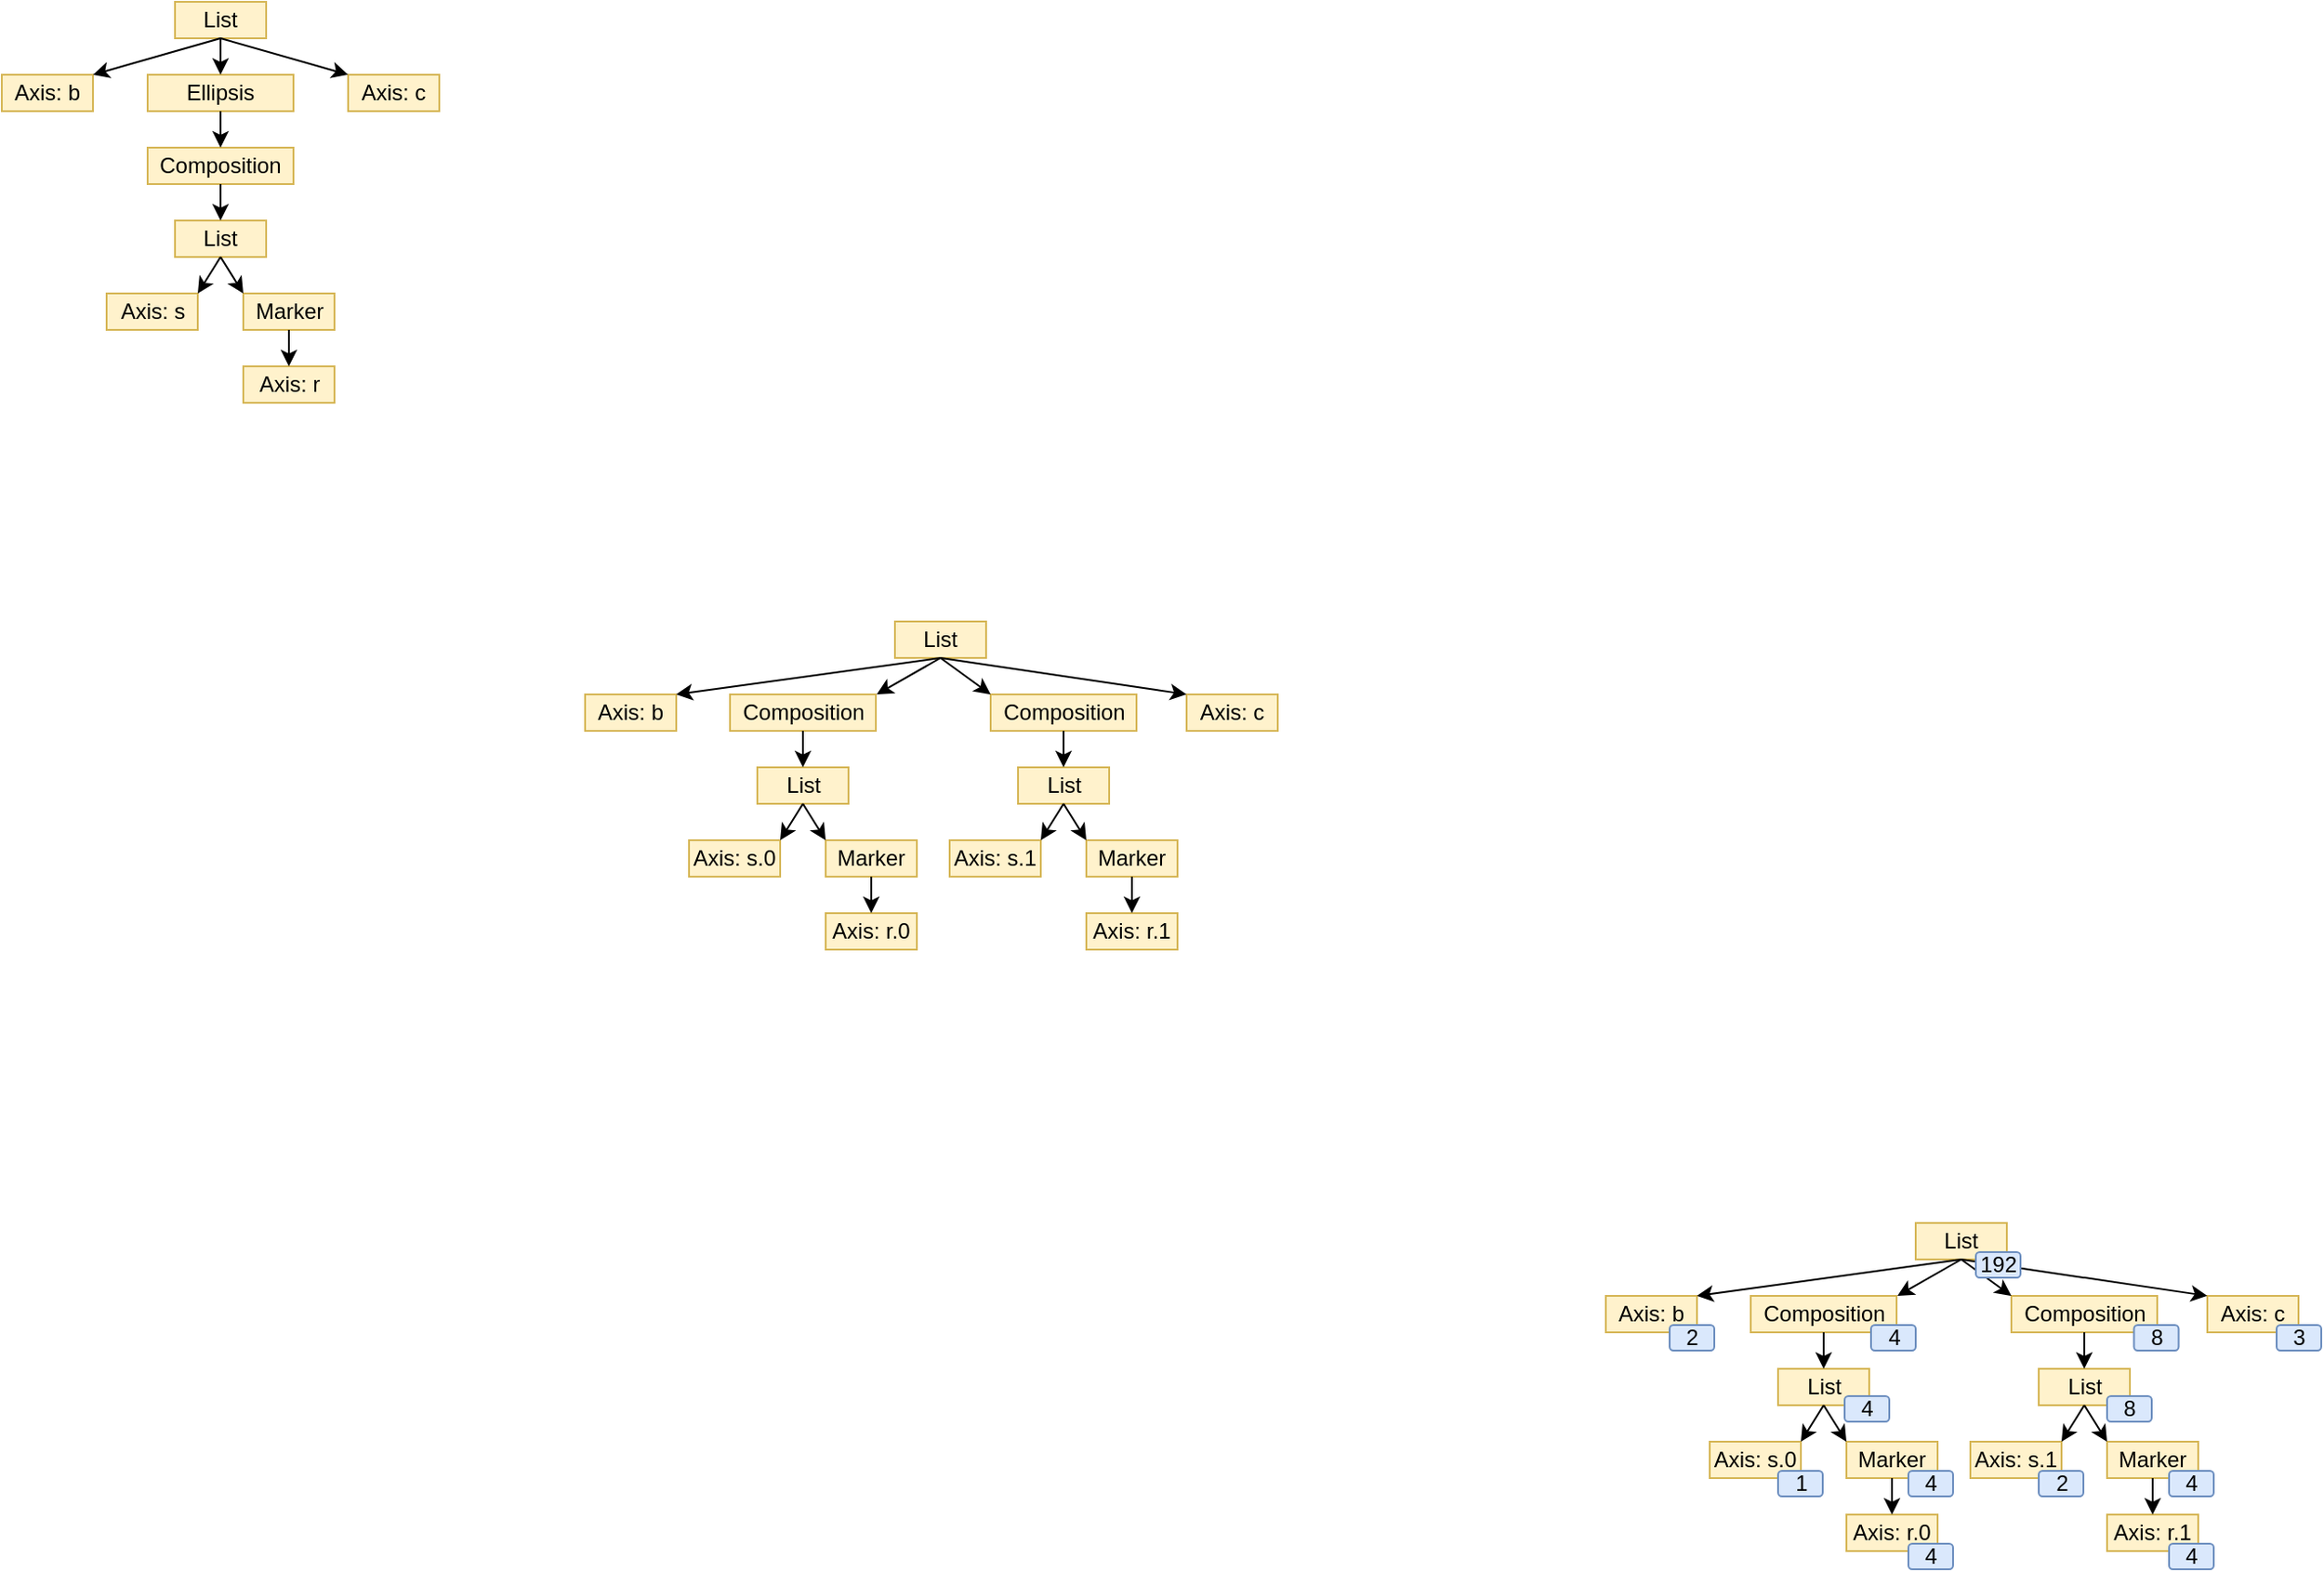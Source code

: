 <mxfile version="22.1.5" type="device">
  <diagram name="Page-1" id="IMgk3FCCrOfvFI_Qu6i3">
    <mxGraphModel dx="1195" dy="622" grid="1" gridSize="10" guides="1" tooltips="1" connect="1" arrows="1" fold="1" page="1" pageScale="1" pageWidth="850" pageHeight="1100" math="0" shadow="0">
      <root>
        <mxCell id="0" />
        <mxCell id="1" parent="0" />
        <mxCell id="L89Lu0_wdaJq7RYPjsFC-1" value="List" style="rounded=0;whiteSpace=wrap;html=1;fillColor=#fff2cc;strokeColor=#d6b656;" vertex="1" parent="1">
          <mxGeometry x="415" y="180" width="50" height="20" as="geometry" />
        </mxCell>
        <mxCell id="L89Lu0_wdaJq7RYPjsFC-2" value="Composition" style="rounded=0;whiteSpace=wrap;html=1;fillColor=#fff2cc;strokeColor=#d6b656;" vertex="1" parent="1">
          <mxGeometry x="400" y="260" width="80" height="20" as="geometry" />
        </mxCell>
        <mxCell id="L89Lu0_wdaJq7RYPjsFC-3" value="Axis: b" style="rounded=0;whiteSpace=wrap;html=1;fillColor=#fff2cc;strokeColor=#d6b656;" vertex="1" parent="1">
          <mxGeometry x="320" y="220" width="50" height="20" as="geometry" />
        </mxCell>
        <mxCell id="L89Lu0_wdaJq7RYPjsFC-4" value="Ellipsis" style="rounded=0;whiteSpace=wrap;html=1;fillColor=#fff2cc;strokeColor=#d6b656;" vertex="1" parent="1">
          <mxGeometry x="400" y="220" width="80" height="20" as="geometry" />
        </mxCell>
        <mxCell id="L89Lu0_wdaJq7RYPjsFC-6" value="Axis: c" style="rounded=0;whiteSpace=wrap;html=1;fillColor=#fff2cc;strokeColor=#d6b656;" vertex="1" parent="1">
          <mxGeometry x="510" y="220" width="50" height="20" as="geometry" />
        </mxCell>
        <mxCell id="L89Lu0_wdaJq7RYPjsFC-8" value="List" style="rounded=0;whiteSpace=wrap;html=1;fillColor=#fff2cc;strokeColor=#d6b656;" vertex="1" parent="1">
          <mxGeometry x="415" y="300" width="50" height="20" as="geometry" />
        </mxCell>
        <mxCell id="L89Lu0_wdaJq7RYPjsFC-10" value="Axis: s" style="rounded=0;whiteSpace=wrap;html=1;fillColor=#fff2cc;strokeColor=#d6b656;" vertex="1" parent="1">
          <mxGeometry x="377.5" y="340" width="50" height="20" as="geometry" />
        </mxCell>
        <mxCell id="L89Lu0_wdaJq7RYPjsFC-11" value="Marker" style="rounded=0;whiteSpace=wrap;html=1;fillColor=#fff2cc;strokeColor=#d6b656;" vertex="1" parent="1">
          <mxGeometry x="452.5" y="340" width="50" height="20" as="geometry" />
        </mxCell>
        <mxCell id="L89Lu0_wdaJq7RYPjsFC-12" value="Axis: r" style="rounded=0;whiteSpace=wrap;html=1;fillColor=#fff2cc;strokeColor=#d6b656;" vertex="1" parent="1">
          <mxGeometry x="452.5" y="380" width="50" height="20" as="geometry" />
        </mxCell>
        <mxCell id="L89Lu0_wdaJq7RYPjsFC-15" value="" style="endArrow=classic;html=1;rounded=0;exitX=0.5;exitY=1;exitDx=0;exitDy=0;entryX=1;entryY=0;entryDx=0;entryDy=0;" edge="1" parent="1" source="L89Lu0_wdaJq7RYPjsFC-1" target="L89Lu0_wdaJq7RYPjsFC-3">
          <mxGeometry width="50" height="50" relative="1" as="geometry">
            <mxPoint x="400" y="300" as="sourcePoint" />
            <mxPoint x="450" y="250" as="targetPoint" />
          </mxGeometry>
        </mxCell>
        <mxCell id="L89Lu0_wdaJq7RYPjsFC-16" value="" style="endArrow=classic;html=1;rounded=0;entryX=0;entryY=0;entryDx=0;entryDy=0;" edge="1" parent="1" target="L89Lu0_wdaJq7RYPjsFC-6">
          <mxGeometry width="50" height="50" relative="1" as="geometry">
            <mxPoint x="440" y="200" as="sourcePoint" />
            <mxPoint x="380" y="230" as="targetPoint" />
          </mxGeometry>
        </mxCell>
        <mxCell id="L89Lu0_wdaJq7RYPjsFC-17" value="" style="endArrow=classic;html=1;rounded=0;entryX=0.5;entryY=0;entryDx=0;entryDy=0;" edge="1" parent="1" target="L89Lu0_wdaJq7RYPjsFC-4">
          <mxGeometry width="50" height="50" relative="1" as="geometry">
            <mxPoint x="440" y="200" as="sourcePoint" />
            <mxPoint x="520" y="230" as="targetPoint" />
          </mxGeometry>
        </mxCell>
        <mxCell id="L89Lu0_wdaJq7RYPjsFC-18" value="" style="endArrow=classic;html=1;rounded=0;entryX=0.5;entryY=0;entryDx=0;entryDy=0;exitX=0.5;exitY=1;exitDx=0;exitDy=0;" edge="1" parent="1" source="L89Lu0_wdaJq7RYPjsFC-4" target="L89Lu0_wdaJq7RYPjsFC-2">
          <mxGeometry width="50" height="50" relative="1" as="geometry">
            <mxPoint x="450" y="210" as="sourcePoint" />
            <mxPoint x="450" y="230" as="targetPoint" />
          </mxGeometry>
        </mxCell>
        <mxCell id="L89Lu0_wdaJq7RYPjsFC-19" value="" style="endArrow=classic;html=1;rounded=0;entryX=0.5;entryY=0;entryDx=0;entryDy=0;exitX=0.5;exitY=1;exitDx=0;exitDy=0;" edge="1" parent="1" source="L89Lu0_wdaJq7RYPjsFC-2" target="L89Lu0_wdaJq7RYPjsFC-8">
          <mxGeometry width="50" height="50" relative="1" as="geometry">
            <mxPoint x="450" y="250" as="sourcePoint" />
            <mxPoint x="450" y="270" as="targetPoint" />
          </mxGeometry>
        </mxCell>
        <mxCell id="L89Lu0_wdaJq7RYPjsFC-20" value="" style="endArrow=classic;html=1;rounded=0;exitX=0.5;exitY=1;exitDx=0;exitDy=0;entryX=1;entryY=0;entryDx=0;entryDy=0;" edge="1" parent="1" source="L89Lu0_wdaJq7RYPjsFC-8" target="L89Lu0_wdaJq7RYPjsFC-10">
          <mxGeometry width="50" height="50" relative="1" as="geometry">
            <mxPoint x="450" y="290" as="sourcePoint" />
            <mxPoint x="430" y="340" as="targetPoint" />
          </mxGeometry>
        </mxCell>
        <mxCell id="L89Lu0_wdaJq7RYPjsFC-21" value="" style="endArrow=classic;html=1;rounded=0;exitX=0.5;exitY=1;exitDx=0;exitDy=0;entryX=0;entryY=0;entryDx=0;entryDy=0;" edge="1" parent="1" source="L89Lu0_wdaJq7RYPjsFC-8" target="L89Lu0_wdaJq7RYPjsFC-11">
          <mxGeometry width="50" height="50" relative="1" as="geometry">
            <mxPoint x="450" y="330" as="sourcePoint" />
            <mxPoint x="440" y="350" as="targetPoint" />
          </mxGeometry>
        </mxCell>
        <mxCell id="L89Lu0_wdaJq7RYPjsFC-22" value="" style="endArrow=classic;html=1;rounded=0;exitX=0.5;exitY=1;exitDx=0;exitDy=0;entryX=0.5;entryY=0;entryDx=0;entryDy=0;" edge="1" parent="1" source="L89Lu0_wdaJq7RYPjsFC-11" target="L89Lu0_wdaJq7RYPjsFC-12">
          <mxGeometry width="50" height="50" relative="1" as="geometry">
            <mxPoint x="450" y="330" as="sourcePoint" />
            <mxPoint x="463" y="350" as="targetPoint" />
          </mxGeometry>
        </mxCell>
        <mxCell id="L89Lu0_wdaJq7RYPjsFC-23" value="List" style="rounded=0;whiteSpace=wrap;html=1;fillColor=#fff2cc;strokeColor=#d6b656;" vertex="1" parent="1">
          <mxGeometry x="810" y="520" width="50" height="20" as="geometry" />
        </mxCell>
        <mxCell id="L89Lu0_wdaJq7RYPjsFC-25" value="Axis: b" style="rounded=0;whiteSpace=wrap;html=1;fillColor=#fff2cc;strokeColor=#d6b656;" vertex="1" parent="1">
          <mxGeometry x="640" y="560" width="50" height="20" as="geometry" />
        </mxCell>
        <mxCell id="L89Lu0_wdaJq7RYPjsFC-27" value="Axis: c" style="rounded=0;whiteSpace=wrap;html=1;fillColor=#fff2cc;strokeColor=#d6b656;" vertex="1" parent="1">
          <mxGeometry x="970" y="560" width="50" height="20" as="geometry" />
        </mxCell>
        <mxCell id="L89Lu0_wdaJq7RYPjsFC-32" value="" style="endArrow=classic;html=1;rounded=0;exitX=0.5;exitY=1;exitDx=0;exitDy=0;entryX=1;entryY=0;entryDx=0;entryDy=0;" edge="1" parent="1" source="L89Lu0_wdaJq7RYPjsFC-23" target="L89Lu0_wdaJq7RYPjsFC-25">
          <mxGeometry width="50" height="50" relative="1" as="geometry">
            <mxPoint x="760" y="640" as="sourcePoint" />
            <mxPoint x="810" y="590" as="targetPoint" />
          </mxGeometry>
        </mxCell>
        <mxCell id="L89Lu0_wdaJq7RYPjsFC-33" value="" style="endArrow=classic;html=1;rounded=0;entryX=0;entryY=0;entryDx=0;entryDy=0;exitX=0.5;exitY=1;exitDx=0;exitDy=0;" edge="1" parent="1" target="L89Lu0_wdaJq7RYPjsFC-27" source="L89Lu0_wdaJq7RYPjsFC-23">
          <mxGeometry width="50" height="50" relative="1" as="geometry">
            <mxPoint x="800" y="540" as="sourcePoint" />
            <mxPoint x="740" y="570" as="targetPoint" />
          </mxGeometry>
        </mxCell>
        <mxCell id="L89Lu0_wdaJq7RYPjsFC-34" value="" style="endArrow=classic;html=1;rounded=0;entryX=0.5;entryY=0;entryDx=0;entryDy=0;exitX=0.5;exitY=1;exitDx=0;exitDy=0;" edge="1" parent="1" source="L89Lu0_wdaJq7RYPjsFC-23">
          <mxGeometry width="50" height="50" relative="1" as="geometry">
            <mxPoint x="800" y="540" as="sourcePoint" />
            <mxPoint x="800" y="560" as="targetPoint" />
          </mxGeometry>
        </mxCell>
        <mxCell id="L89Lu0_wdaJq7RYPjsFC-40" value="Composition" style="rounded=0;whiteSpace=wrap;html=1;fillColor=#fff2cc;strokeColor=#d6b656;" vertex="1" parent="1">
          <mxGeometry x="719.5" y="560" width="80" height="20" as="geometry" />
        </mxCell>
        <mxCell id="L89Lu0_wdaJq7RYPjsFC-41" value="List" style="rounded=0;whiteSpace=wrap;html=1;fillColor=#fff2cc;strokeColor=#d6b656;" vertex="1" parent="1">
          <mxGeometry x="734.5" y="600" width="50" height="20" as="geometry" />
        </mxCell>
        <mxCell id="L89Lu0_wdaJq7RYPjsFC-42" value="Axis: s.0" style="rounded=0;whiteSpace=wrap;html=1;fillColor=#fff2cc;strokeColor=#d6b656;" vertex="1" parent="1">
          <mxGeometry x="697" y="640" width="50" height="20" as="geometry" />
        </mxCell>
        <mxCell id="L89Lu0_wdaJq7RYPjsFC-43" value="Marker" style="rounded=0;whiteSpace=wrap;html=1;fillColor=#fff2cc;strokeColor=#d6b656;" vertex="1" parent="1">
          <mxGeometry x="772" y="640" width="50" height="20" as="geometry" />
        </mxCell>
        <mxCell id="L89Lu0_wdaJq7RYPjsFC-44" value="Axis: r.0" style="rounded=0;whiteSpace=wrap;html=1;fillColor=#fff2cc;strokeColor=#d6b656;" vertex="1" parent="1">
          <mxGeometry x="772" y="680" width="50" height="20" as="geometry" />
        </mxCell>
        <mxCell id="L89Lu0_wdaJq7RYPjsFC-45" value="" style="endArrow=classic;html=1;rounded=0;entryX=0.5;entryY=0;entryDx=0;entryDy=0;exitX=0.5;exitY=1;exitDx=0;exitDy=0;" edge="1" parent="1" source="L89Lu0_wdaJq7RYPjsFC-40" target="L89Lu0_wdaJq7RYPjsFC-41">
          <mxGeometry width="50" height="50" relative="1" as="geometry">
            <mxPoint x="769.5" y="550" as="sourcePoint" />
            <mxPoint x="769.5" y="570" as="targetPoint" />
          </mxGeometry>
        </mxCell>
        <mxCell id="L89Lu0_wdaJq7RYPjsFC-46" value="" style="endArrow=classic;html=1;rounded=0;exitX=0.5;exitY=1;exitDx=0;exitDy=0;entryX=1;entryY=0;entryDx=0;entryDy=0;" edge="1" parent="1" source="L89Lu0_wdaJq7RYPjsFC-41" target="L89Lu0_wdaJq7RYPjsFC-42">
          <mxGeometry width="50" height="50" relative="1" as="geometry">
            <mxPoint x="769.5" y="590" as="sourcePoint" />
            <mxPoint x="749.5" y="640" as="targetPoint" />
          </mxGeometry>
        </mxCell>
        <mxCell id="L89Lu0_wdaJq7RYPjsFC-47" value="" style="endArrow=classic;html=1;rounded=0;exitX=0.5;exitY=1;exitDx=0;exitDy=0;entryX=0;entryY=0;entryDx=0;entryDy=0;" edge="1" parent="1" source="L89Lu0_wdaJq7RYPjsFC-41" target="L89Lu0_wdaJq7RYPjsFC-43">
          <mxGeometry width="50" height="50" relative="1" as="geometry">
            <mxPoint x="769.5" y="630" as="sourcePoint" />
            <mxPoint x="759.5" y="650" as="targetPoint" />
          </mxGeometry>
        </mxCell>
        <mxCell id="L89Lu0_wdaJq7RYPjsFC-48" value="" style="endArrow=classic;html=1;rounded=0;exitX=0.5;exitY=1;exitDx=0;exitDy=0;entryX=0.5;entryY=0;entryDx=0;entryDy=0;" edge="1" parent="1" source="L89Lu0_wdaJq7RYPjsFC-43" target="L89Lu0_wdaJq7RYPjsFC-44">
          <mxGeometry width="50" height="50" relative="1" as="geometry">
            <mxPoint x="769.5" y="630" as="sourcePoint" />
            <mxPoint x="782.5" y="650" as="targetPoint" />
          </mxGeometry>
        </mxCell>
        <mxCell id="L89Lu0_wdaJq7RYPjsFC-58" value="Composition" style="rounded=0;whiteSpace=wrap;html=1;fillColor=#fff2cc;strokeColor=#d6b656;" vertex="1" parent="1">
          <mxGeometry x="862.5" y="560" width="80" height="20" as="geometry" />
        </mxCell>
        <mxCell id="L89Lu0_wdaJq7RYPjsFC-59" value="List" style="rounded=0;whiteSpace=wrap;html=1;fillColor=#fff2cc;strokeColor=#d6b656;" vertex="1" parent="1">
          <mxGeometry x="877.5" y="600" width="50" height="20" as="geometry" />
        </mxCell>
        <mxCell id="L89Lu0_wdaJq7RYPjsFC-60" value="Axis: s.1" style="rounded=0;whiteSpace=wrap;html=1;fillColor=#fff2cc;strokeColor=#d6b656;" vertex="1" parent="1">
          <mxGeometry x="840" y="640" width="50" height="20" as="geometry" />
        </mxCell>
        <mxCell id="L89Lu0_wdaJq7RYPjsFC-61" value="Marker" style="rounded=0;whiteSpace=wrap;html=1;fillColor=#fff2cc;strokeColor=#d6b656;" vertex="1" parent="1">
          <mxGeometry x="915" y="640" width="50" height="20" as="geometry" />
        </mxCell>
        <mxCell id="L89Lu0_wdaJq7RYPjsFC-62" value="Axis: r.1" style="rounded=0;whiteSpace=wrap;html=1;fillColor=#fff2cc;strokeColor=#d6b656;" vertex="1" parent="1">
          <mxGeometry x="915" y="680" width="50" height="20" as="geometry" />
        </mxCell>
        <mxCell id="L89Lu0_wdaJq7RYPjsFC-63" value="" style="endArrow=classic;html=1;rounded=0;entryX=0.5;entryY=0;entryDx=0;entryDy=0;exitX=0.5;exitY=1;exitDx=0;exitDy=0;" edge="1" parent="1" source="L89Lu0_wdaJq7RYPjsFC-58" target="L89Lu0_wdaJq7RYPjsFC-59">
          <mxGeometry width="50" height="50" relative="1" as="geometry">
            <mxPoint x="912.5" y="550" as="sourcePoint" />
            <mxPoint x="912.5" y="570" as="targetPoint" />
          </mxGeometry>
        </mxCell>
        <mxCell id="L89Lu0_wdaJq7RYPjsFC-64" value="" style="endArrow=classic;html=1;rounded=0;exitX=0.5;exitY=1;exitDx=0;exitDy=0;entryX=1;entryY=0;entryDx=0;entryDy=0;" edge="1" parent="1" source="L89Lu0_wdaJq7RYPjsFC-59" target="L89Lu0_wdaJq7RYPjsFC-60">
          <mxGeometry width="50" height="50" relative="1" as="geometry">
            <mxPoint x="912.5" y="590" as="sourcePoint" />
            <mxPoint x="892.5" y="640" as="targetPoint" />
          </mxGeometry>
        </mxCell>
        <mxCell id="L89Lu0_wdaJq7RYPjsFC-65" value="" style="endArrow=classic;html=1;rounded=0;exitX=0.5;exitY=1;exitDx=0;exitDy=0;entryX=0;entryY=0;entryDx=0;entryDy=0;" edge="1" parent="1" source="L89Lu0_wdaJq7RYPjsFC-59" target="L89Lu0_wdaJq7RYPjsFC-61">
          <mxGeometry width="50" height="50" relative="1" as="geometry">
            <mxPoint x="912.5" y="630" as="sourcePoint" />
            <mxPoint x="902.5" y="650" as="targetPoint" />
          </mxGeometry>
        </mxCell>
        <mxCell id="L89Lu0_wdaJq7RYPjsFC-66" value="" style="endArrow=classic;html=1;rounded=0;exitX=0.5;exitY=1;exitDx=0;exitDy=0;entryX=0.5;entryY=0;entryDx=0;entryDy=0;" edge="1" parent="1" source="L89Lu0_wdaJq7RYPjsFC-61" target="L89Lu0_wdaJq7RYPjsFC-62">
          <mxGeometry width="50" height="50" relative="1" as="geometry">
            <mxPoint x="912.5" y="630" as="sourcePoint" />
            <mxPoint x="925.5" y="650" as="targetPoint" />
          </mxGeometry>
        </mxCell>
        <mxCell id="L89Lu0_wdaJq7RYPjsFC-67" value="" style="endArrow=classic;html=1;rounded=0;entryX=0;entryY=0;entryDx=0;entryDy=0;exitX=0.5;exitY=1;exitDx=0;exitDy=0;" edge="1" parent="1" source="L89Lu0_wdaJq7RYPjsFC-23" target="L89Lu0_wdaJq7RYPjsFC-58">
          <mxGeometry width="50" height="50" relative="1" as="geometry">
            <mxPoint x="845" y="550" as="sourcePoint" />
            <mxPoint x="810" y="570" as="targetPoint" />
          </mxGeometry>
        </mxCell>
        <mxCell id="L89Lu0_wdaJq7RYPjsFC-68" value="List" style="rounded=0;whiteSpace=wrap;html=1;fillColor=#fff2cc;strokeColor=#d6b656;" vertex="1" parent="1">
          <mxGeometry x="1370" y="850" width="50" height="20" as="geometry" />
        </mxCell>
        <mxCell id="L89Lu0_wdaJq7RYPjsFC-69" value="Axis: b" style="rounded=0;whiteSpace=wrap;html=1;fillColor=#fff2cc;strokeColor=#d6b656;" vertex="1" parent="1">
          <mxGeometry x="1200" y="890" width="50" height="20" as="geometry" />
        </mxCell>
        <mxCell id="L89Lu0_wdaJq7RYPjsFC-70" value="Axis: c" style="rounded=0;whiteSpace=wrap;html=1;fillColor=#fff2cc;strokeColor=#d6b656;" vertex="1" parent="1">
          <mxGeometry x="1530" y="890" width="50" height="20" as="geometry" />
        </mxCell>
        <mxCell id="L89Lu0_wdaJq7RYPjsFC-71" value="" style="endArrow=classic;html=1;rounded=0;exitX=0.5;exitY=1;exitDx=0;exitDy=0;entryX=1;entryY=0;entryDx=0;entryDy=0;" edge="1" parent="1" source="L89Lu0_wdaJq7RYPjsFC-68" target="L89Lu0_wdaJq7RYPjsFC-69">
          <mxGeometry width="50" height="50" relative="1" as="geometry">
            <mxPoint x="1320" y="970" as="sourcePoint" />
            <mxPoint x="1370" y="920" as="targetPoint" />
          </mxGeometry>
        </mxCell>
        <mxCell id="L89Lu0_wdaJq7RYPjsFC-72" value="" style="endArrow=classic;html=1;rounded=0;entryX=0;entryY=0;entryDx=0;entryDy=0;exitX=0.5;exitY=1;exitDx=0;exitDy=0;" edge="1" parent="1" source="L89Lu0_wdaJq7RYPjsFC-68" target="L89Lu0_wdaJq7RYPjsFC-70">
          <mxGeometry width="50" height="50" relative="1" as="geometry">
            <mxPoint x="1360" y="870" as="sourcePoint" />
            <mxPoint x="1300" y="900" as="targetPoint" />
          </mxGeometry>
        </mxCell>
        <mxCell id="L89Lu0_wdaJq7RYPjsFC-73" value="" style="endArrow=classic;html=1;rounded=0;entryX=0.5;entryY=0;entryDx=0;entryDy=0;exitX=0.5;exitY=1;exitDx=0;exitDy=0;" edge="1" parent="1" source="L89Lu0_wdaJq7RYPjsFC-68">
          <mxGeometry width="50" height="50" relative="1" as="geometry">
            <mxPoint x="1360" y="870" as="sourcePoint" />
            <mxPoint x="1360" y="890" as="targetPoint" />
          </mxGeometry>
        </mxCell>
        <mxCell id="L89Lu0_wdaJq7RYPjsFC-74" value="Composition" style="rounded=0;whiteSpace=wrap;html=1;fillColor=#fff2cc;strokeColor=#d6b656;" vertex="1" parent="1">
          <mxGeometry x="1279.5" y="890" width="80" height="20" as="geometry" />
        </mxCell>
        <mxCell id="L89Lu0_wdaJq7RYPjsFC-75" value="List" style="rounded=0;whiteSpace=wrap;html=1;fillColor=#fff2cc;strokeColor=#d6b656;" vertex="1" parent="1">
          <mxGeometry x="1294.5" y="930" width="50" height="20" as="geometry" />
        </mxCell>
        <mxCell id="L89Lu0_wdaJq7RYPjsFC-76" value="Axis: s.0" style="rounded=0;whiteSpace=wrap;html=1;fillColor=#fff2cc;strokeColor=#d6b656;" vertex="1" parent="1">
          <mxGeometry x="1257" y="970" width="50" height="20" as="geometry" />
        </mxCell>
        <mxCell id="L89Lu0_wdaJq7RYPjsFC-77" value="Marker" style="rounded=0;whiteSpace=wrap;html=1;fillColor=#fff2cc;strokeColor=#d6b656;" vertex="1" parent="1">
          <mxGeometry x="1332" y="970" width="50" height="20" as="geometry" />
        </mxCell>
        <mxCell id="L89Lu0_wdaJq7RYPjsFC-78" value="Axis: r.0" style="rounded=0;whiteSpace=wrap;html=1;fillColor=#fff2cc;strokeColor=#d6b656;" vertex="1" parent="1">
          <mxGeometry x="1332" y="1010" width="50" height="20" as="geometry" />
        </mxCell>
        <mxCell id="L89Lu0_wdaJq7RYPjsFC-79" value="" style="endArrow=classic;html=1;rounded=0;entryX=0.5;entryY=0;entryDx=0;entryDy=0;exitX=0.5;exitY=1;exitDx=0;exitDy=0;" edge="1" parent="1" source="L89Lu0_wdaJq7RYPjsFC-74" target="L89Lu0_wdaJq7RYPjsFC-75">
          <mxGeometry width="50" height="50" relative="1" as="geometry">
            <mxPoint x="1329.5" y="880" as="sourcePoint" />
            <mxPoint x="1329.5" y="900" as="targetPoint" />
          </mxGeometry>
        </mxCell>
        <mxCell id="L89Lu0_wdaJq7RYPjsFC-80" value="" style="endArrow=classic;html=1;rounded=0;exitX=0.5;exitY=1;exitDx=0;exitDy=0;entryX=1;entryY=0;entryDx=0;entryDy=0;" edge="1" parent="1" source="L89Lu0_wdaJq7RYPjsFC-75" target="L89Lu0_wdaJq7RYPjsFC-76">
          <mxGeometry width="50" height="50" relative="1" as="geometry">
            <mxPoint x="1329.5" y="920" as="sourcePoint" />
            <mxPoint x="1309.5" y="970" as="targetPoint" />
          </mxGeometry>
        </mxCell>
        <mxCell id="L89Lu0_wdaJq7RYPjsFC-81" value="" style="endArrow=classic;html=1;rounded=0;exitX=0.5;exitY=1;exitDx=0;exitDy=0;entryX=0;entryY=0;entryDx=0;entryDy=0;" edge="1" parent="1" source="L89Lu0_wdaJq7RYPjsFC-75" target="L89Lu0_wdaJq7RYPjsFC-77">
          <mxGeometry width="50" height="50" relative="1" as="geometry">
            <mxPoint x="1329.5" y="960" as="sourcePoint" />
            <mxPoint x="1319.5" y="980" as="targetPoint" />
          </mxGeometry>
        </mxCell>
        <mxCell id="L89Lu0_wdaJq7RYPjsFC-82" value="" style="endArrow=classic;html=1;rounded=0;exitX=0.5;exitY=1;exitDx=0;exitDy=0;entryX=0.5;entryY=0;entryDx=0;entryDy=0;" edge="1" parent="1" source="L89Lu0_wdaJq7RYPjsFC-77" target="L89Lu0_wdaJq7RYPjsFC-78">
          <mxGeometry width="50" height="50" relative="1" as="geometry">
            <mxPoint x="1329.5" y="960" as="sourcePoint" />
            <mxPoint x="1342.5" y="980" as="targetPoint" />
          </mxGeometry>
        </mxCell>
        <mxCell id="L89Lu0_wdaJq7RYPjsFC-83" value="Composition" style="rounded=0;whiteSpace=wrap;html=1;fillColor=#fff2cc;strokeColor=#d6b656;" vertex="1" parent="1">
          <mxGeometry x="1422.5" y="890" width="80" height="20" as="geometry" />
        </mxCell>
        <mxCell id="L89Lu0_wdaJq7RYPjsFC-84" value="List" style="rounded=0;whiteSpace=wrap;html=1;fillColor=#fff2cc;strokeColor=#d6b656;" vertex="1" parent="1">
          <mxGeometry x="1437.5" y="930" width="50" height="20" as="geometry" />
        </mxCell>
        <mxCell id="L89Lu0_wdaJq7RYPjsFC-85" value="Axis: s.1" style="rounded=0;whiteSpace=wrap;html=1;fillColor=#fff2cc;strokeColor=#d6b656;" vertex="1" parent="1">
          <mxGeometry x="1400" y="970" width="50" height="20" as="geometry" />
        </mxCell>
        <mxCell id="L89Lu0_wdaJq7RYPjsFC-86" value="Marker" style="rounded=0;whiteSpace=wrap;html=1;fillColor=#fff2cc;strokeColor=#d6b656;" vertex="1" parent="1">
          <mxGeometry x="1475" y="970" width="50" height="20" as="geometry" />
        </mxCell>
        <mxCell id="L89Lu0_wdaJq7RYPjsFC-87" value="Axis: r.1" style="rounded=0;whiteSpace=wrap;html=1;fillColor=#fff2cc;strokeColor=#d6b656;" vertex="1" parent="1">
          <mxGeometry x="1475" y="1010" width="50" height="20" as="geometry" />
        </mxCell>
        <mxCell id="L89Lu0_wdaJq7RYPjsFC-88" value="" style="endArrow=classic;html=1;rounded=0;entryX=0.5;entryY=0;entryDx=0;entryDy=0;exitX=0.5;exitY=1;exitDx=0;exitDy=0;" edge="1" parent="1" source="L89Lu0_wdaJq7RYPjsFC-83" target="L89Lu0_wdaJq7RYPjsFC-84">
          <mxGeometry width="50" height="50" relative="1" as="geometry">
            <mxPoint x="1472.5" y="880" as="sourcePoint" />
            <mxPoint x="1472.5" y="900" as="targetPoint" />
          </mxGeometry>
        </mxCell>
        <mxCell id="L89Lu0_wdaJq7RYPjsFC-89" value="" style="endArrow=classic;html=1;rounded=0;exitX=0.5;exitY=1;exitDx=0;exitDy=0;entryX=1;entryY=0;entryDx=0;entryDy=0;" edge="1" parent="1" source="L89Lu0_wdaJq7RYPjsFC-84" target="L89Lu0_wdaJq7RYPjsFC-85">
          <mxGeometry width="50" height="50" relative="1" as="geometry">
            <mxPoint x="1472.5" y="920" as="sourcePoint" />
            <mxPoint x="1452.5" y="970" as="targetPoint" />
          </mxGeometry>
        </mxCell>
        <mxCell id="L89Lu0_wdaJq7RYPjsFC-90" value="" style="endArrow=classic;html=1;rounded=0;exitX=0.5;exitY=1;exitDx=0;exitDy=0;entryX=0;entryY=0;entryDx=0;entryDy=0;" edge="1" parent="1" source="L89Lu0_wdaJq7RYPjsFC-84" target="L89Lu0_wdaJq7RYPjsFC-86">
          <mxGeometry width="50" height="50" relative="1" as="geometry">
            <mxPoint x="1472.5" y="960" as="sourcePoint" />
            <mxPoint x="1462.5" y="980" as="targetPoint" />
          </mxGeometry>
        </mxCell>
        <mxCell id="L89Lu0_wdaJq7RYPjsFC-91" value="" style="endArrow=classic;html=1;rounded=0;exitX=0.5;exitY=1;exitDx=0;exitDy=0;entryX=0.5;entryY=0;entryDx=0;entryDy=0;" edge="1" parent="1" source="L89Lu0_wdaJq7RYPjsFC-86" target="L89Lu0_wdaJq7RYPjsFC-87">
          <mxGeometry width="50" height="50" relative="1" as="geometry">
            <mxPoint x="1472.5" y="960" as="sourcePoint" />
            <mxPoint x="1485.5" y="980" as="targetPoint" />
          </mxGeometry>
        </mxCell>
        <mxCell id="L89Lu0_wdaJq7RYPjsFC-92" value="" style="endArrow=classic;html=1;rounded=0;entryX=0;entryY=0;entryDx=0;entryDy=0;exitX=0.5;exitY=1;exitDx=0;exitDy=0;" edge="1" parent="1" source="L89Lu0_wdaJq7RYPjsFC-68" target="L89Lu0_wdaJq7RYPjsFC-83">
          <mxGeometry width="50" height="50" relative="1" as="geometry">
            <mxPoint x="1405" y="880" as="sourcePoint" />
            <mxPoint x="1370" y="900" as="targetPoint" />
          </mxGeometry>
        </mxCell>
        <mxCell id="L89Lu0_wdaJq7RYPjsFC-94" value="192" style="rounded=1;whiteSpace=wrap;html=1;fillColor=#dae8fc;strokeColor=#6c8ebf;" vertex="1" parent="1">
          <mxGeometry x="1403" y="866" width="24.5" height="14" as="geometry" />
        </mxCell>
        <mxCell id="L89Lu0_wdaJq7RYPjsFC-95" value="2" style="rounded=1;whiteSpace=wrap;html=1;fillColor=#dae8fc;strokeColor=#6c8ebf;" vertex="1" parent="1">
          <mxGeometry x="1235" y="906" width="24.5" height="14" as="geometry" />
        </mxCell>
        <mxCell id="L89Lu0_wdaJq7RYPjsFC-96" value="4" style="rounded=1;whiteSpace=wrap;html=1;fillColor=#dae8fc;strokeColor=#6c8ebf;" vertex="1" parent="1">
          <mxGeometry x="1366" y="1026" width="24.5" height="14" as="geometry" />
        </mxCell>
        <mxCell id="L89Lu0_wdaJq7RYPjsFC-97" value="4" style="rounded=1;whiteSpace=wrap;html=1;fillColor=#dae8fc;strokeColor=#6c8ebf;" vertex="1" parent="1">
          <mxGeometry x="1509" y="1026" width="24.5" height="14" as="geometry" />
        </mxCell>
        <mxCell id="L89Lu0_wdaJq7RYPjsFC-98" value="4" style="rounded=1;whiteSpace=wrap;html=1;fillColor=#dae8fc;strokeColor=#6c8ebf;" vertex="1" parent="1">
          <mxGeometry x="1509" y="986" width="24.5" height="14" as="geometry" />
        </mxCell>
        <mxCell id="L89Lu0_wdaJq7RYPjsFC-99" value="4" style="rounded=1;whiteSpace=wrap;html=1;fillColor=#dae8fc;strokeColor=#6c8ebf;" vertex="1" parent="1">
          <mxGeometry x="1366" y="986" width="24.5" height="14" as="geometry" />
        </mxCell>
        <mxCell id="L89Lu0_wdaJq7RYPjsFC-100" value="2" style="rounded=1;whiteSpace=wrap;html=1;fillColor=#dae8fc;strokeColor=#6c8ebf;" vertex="1" parent="1">
          <mxGeometry x="1437.5" y="986" width="24.5" height="14" as="geometry" />
        </mxCell>
        <mxCell id="L89Lu0_wdaJq7RYPjsFC-101" value="1" style="rounded=1;whiteSpace=wrap;html=1;fillColor=#dae8fc;strokeColor=#6c8ebf;" vertex="1" parent="1">
          <mxGeometry x="1294.5" y="986" width="24.5" height="14" as="geometry" />
        </mxCell>
        <mxCell id="L89Lu0_wdaJq7RYPjsFC-102" value="4" style="rounded=1;whiteSpace=wrap;html=1;fillColor=#dae8fc;strokeColor=#6c8ebf;" vertex="1" parent="1">
          <mxGeometry x="1331" y="945" width="24.5" height="14" as="geometry" />
        </mxCell>
        <mxCell id="L89Lu0_wdaJq7RYPjsFC-103" value="8" style="rounded=1;whiteSpace=wrap;html=1;fillColor=#dae8fc;strokeColor=#6c8ebf;" vertex="1" parent="1">
          <mxGeometry x="1475" y="945" width="24.5" height="14" as="geometry" />
        </mxCell>
        <mxCell id="L89Lu0_wdaJq7RYPjsFC-105" value="4" style="rounded=1;whiteSpace=wrap;html=1;fillColor=#dae8fc;strokeColor=#6c8ebf;" vertex="1" parent="1">
          <mxGeometry x="1345.5" y="906" width="24.5" height="14" as="geometry" />
        </mxCell>
        <mxCell id="L89Lu0_wdaJq7RYPjsFC-106" value="8" style="rounded=1;whiteSpace=wrap;html=1;fillColor=#dae8fc;strokeColor=#6c8ebf;" vertex="1" parent="1">
          <mxGeometry x="1489.75" y="906" width="24.5" height="14" as="geometry" />
        </mxCell>
        <mxCell id="L89Lu0_wdaJq7RYPjsFC-107" value="3" style="rounded=1;whiteSpace=wrap;html=1;fillColor=#dae8fc;strokeColor=#6c8ebf;" vertex="1" parent="1">
          <mxGeometry x="1568" y="906" width="24.5" height="14" as="geometry" />
        </mxCell>
      </root>
    </mxGraphModel>
  </diagram>
</mxfile>
